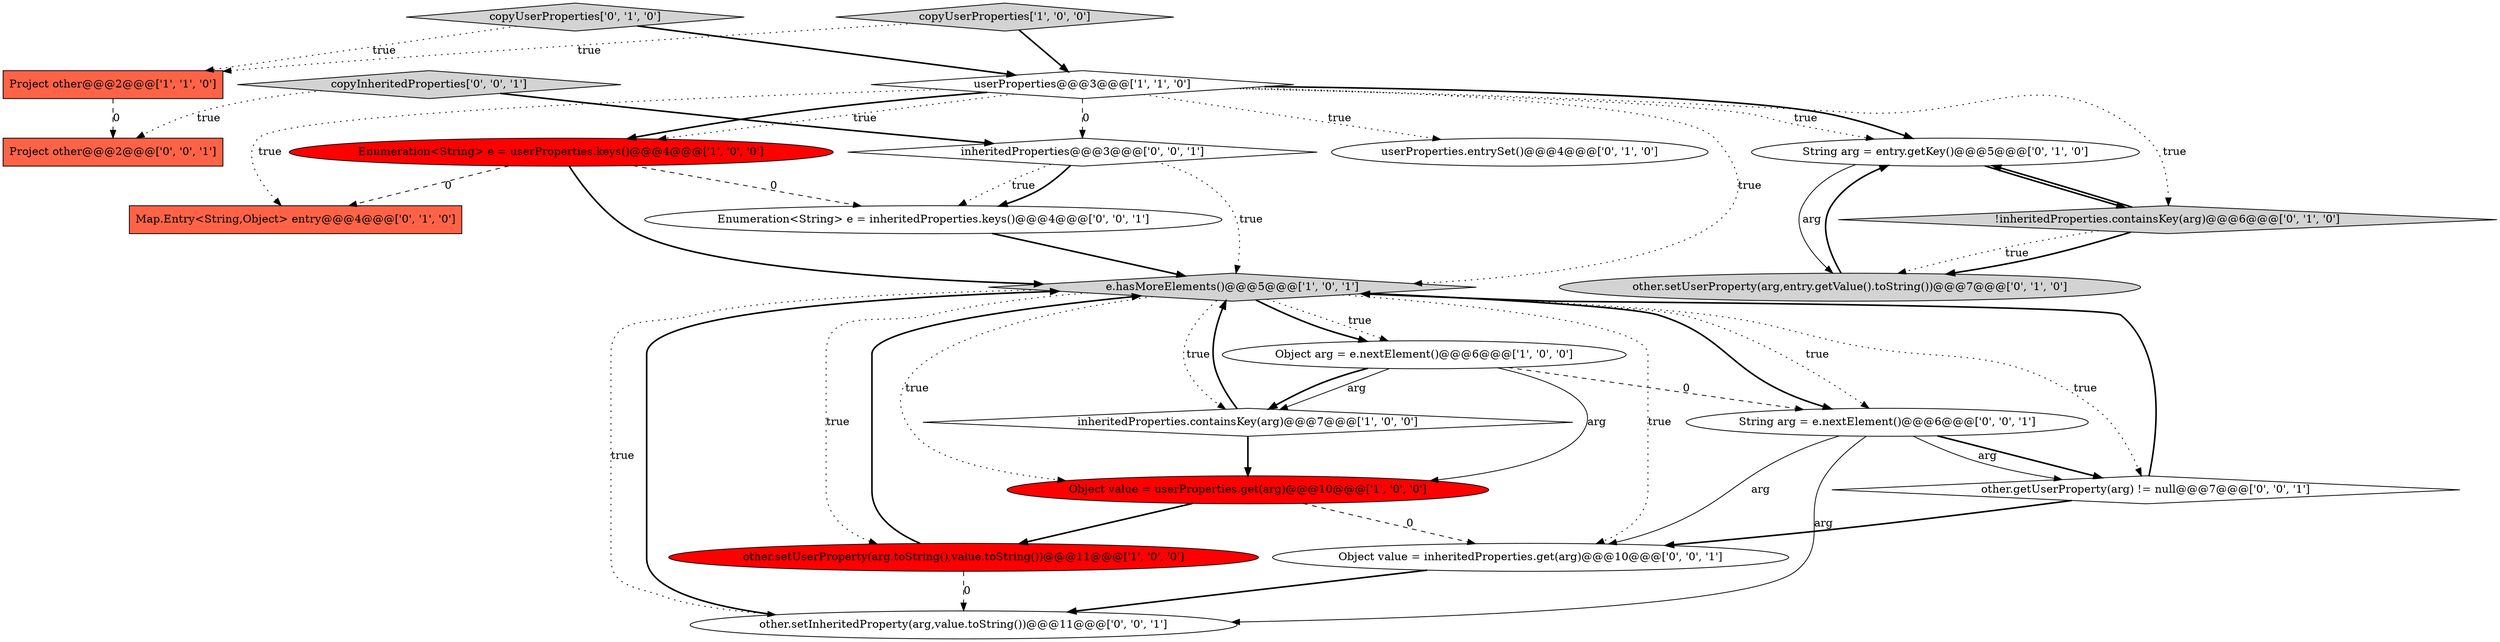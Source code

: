 digraph {
5 [style = filled, label = "Enumeration<String> e = userProperties.keys()@@@4@@@['1', '0', '0']", fillcolor = red, shape = ellipse image = "AAA1AAABBB1BBB"];
13 [style = filled, label = "Map.Entry<String,Object> entry@@@4@@@['0', '1', '0']", fillcolor = tomato, shape = box image = "AAA1AAABBB2BBB"];
10 [style = filled, label = "other.setUserProperty(arg,entry.getValue().toString())@@@7@@@['0', '1', '0']", fillcolor = lightgray, shape = ellipse image = "AAA0AAABBB2BBB"];
16 [style = filled, label = "other.setInheritedProperty(arg,value.toString())@@@11@@@['0', '0', '1']", fillcolor = white, shape = ellipse image = "AAA0AAABBB3BBB"];
14 [style = filled, label = "String arg = entry.getKey()@@@5@@@['0', '1', '0']", fillcolor = white, shape = ellipse image = "AAA0AAABBB2BBB"];
9 [style = filled, label = "copyUserProperties['0', '1', '0']", fillcolor = lightgray, shape = diamond image = "AAA0AAABBB2BBB"];
15 [style = filled, label = "other.getUserProperty(arg) != null@@@7@@@['0', '0', '1']", fillcolor = white, shape = diamond image = "AAA0AAABBB3BBB"];
17 [style = filled, label = "Enumeration<String> e = inheritedProperties.keys()@@@4@@@['0', '0', '1']", fillcolor = white, shape = ellipse image = "AAA0AAABBB3BBB"];
4 [style = filled, label = "other.setUserProperty(arg.toString(),value.toString())@@@11@@@['1', '0', '0']", fillcolor = red, shape = ellipse image = "AAA1AAABBB1BBB"];
0 [style = filled, label = "userProperties@@@3@@@['1', '1', '0']", fillcolor = white, shape = diamond image = "AAA0AAABBB1BBB"];
3 [style = filled, label = "e.hasMoreElements()@@@5@@@['1', '0', '1']", fillcolor = lightgray, shape = diamond image = "AAA0AAABBB1BBB"];
18 [style = filled, label = "String arg = e.nextElement()@@@6@@@['0', '0', '1']", fillcolor = white, shape = ellipse image = "AAA0AAABBB3BBB"];
1 [style = filled, label = "Object arg = e.nextElement()@@@6@@@['1', '0', '0']", fillcolor = white, shape = ellipse image = "AAA0AAABBB1BBB"];
19 [style = filled, label = "Object value = inheritedProperties.get(arg)@@@10@@@['0', '0', '1']", fillcolor = white, shape = ellipse image = "AAA0AAABBB3BBB"];
21 [style = filled, label = "inheritedProperties@@@3@@@['0', '0', '1']", fillcolor = white, shape = diamond image = "AAA0AAABBB3BBB"];
2 [style = filled, label = "inheritedProperties.containsKey(arg)@@@7@@@['1', '0', '0']", fillcolor = white, shape = diamond image = "AAA0AAABBB1BBB"];
22 [style = filled, label = "Project other@@@2@@@['0', '0', '1']", fillcolor = tomato, shape = box image = "AAA0AAABBB3BBB"];
8 [style = filled, label = "Project other@@@2@@@['1', '1', '0']", fillcolor = tomato, shape = box image = "AAA0AAABBB1BBB"];
6 [style = filled, label = "Object value = userProperties.get(arg)@@@10@@@['1', '0', '0']", fillcolor = red, shape = ellipse image = "AAA1AAABBB1BBB"];
12 [style = filled, label = "userProperties.entrySet()@@@4@@@['0', '1', '0']", fillcolor = white, shape = ellipse image = "AAA0AAABBB2BBB"];
7 [style = filled, label = "copyUserProperties['1', '0', '0']", fillcolor = lightgray, shape = diamond image = "AAA0AAABBB1BBB"];
20 [style = filled, label = "copyInheritedProperties['0', '0', '1']", fillcolor = lightgray, shape = diamond image = "AAA0AAABBB3BBB"];
11 [style = filled, label = "!inheritedProperties.containsKey(arg)@@@6@@@['0', '1', '0']", fillcolor = lightgray, shape = diamond image = "AAA0AAABBB2BBB"];
5->13 [style = dashed, label="0"];
5->3 [style = bold, label=""];
16->3 [style = bold, label=""];
1->2 [style = solid, label="arg"];
4->3 [style = bold, label=""];
0->12 [style = dotted, label="true"];
0->5 [style = dotted, label="true"];
0->13 [style = dotted, label="true"];
9->0 [style = bold, label=""];
4->16 [style = dashed, label="0"];
3->1 [style = bold, label=""];
11->14 [style = bold, label=""];
10->14 [style = bold, label=""];
2->6 [style = bold, label=""];
11->10 [style = dotted, label="true"];
2->3 [style = bold, label=""];
1->6 [style = solid, label="arg"];
18->15 [style = bold, label=""];
18->16 [style = solid, label="arg"];
3->4 [style = dotted, label="true"];
7->0 [style = bold, label=""];
21->17 [style = dotted, label="true"];
14->10 [style = solid, label="arg"];
1->18 [style = dashed, label="0"];
3->6 [style = dotted, label="true"];
15->19 [style = bold, label=""];
15->3 [style = bold, label=""];
19->16 [style = bold, label=""];
9->8 [style = dotted, label="true"];
3->18 [style = bold, label=""];
20->21 [style = bold, label=""];
8->22 [style = dashed, label="0"];
6->4 [style = bold, label=""];
18->19 [style = solid, label="arg"];
0->14 [style = bold, label=""];
3->19 [style = dotted, label="true"];
5->17 [style = dashed, label="0"];
18->15 [style = solid, label="arg"];
11->10 [style = bold, label=""];
0->21 [style = dashed, label="0"];
3->18 [style = dotted, label="true"];
3->15 [style = dotted, label="true"];
6->19 [style = dashed, label="0"];
21->3 [style = dotted, label="true"];
17->3 [style = bold, label=""];
0->14 [style = dotted, label="true"];
1->2 [style = bold, label=""];
0->3 [style = dotted, label="true"];
20->22 [style = dotted, label="true"];
7->8 [style = dotted, label="true"];
0->11 [style = dotted, label="true"];
14->11 [style = bold, label=""];
3->1 [style = dotted, label="true"];
21->17 [style = bold, label=""];
3->16 [style = dotted, label="true"];
3->2 [style = dotted, label="true"];
0->5 [style = bold, label=""];
}
